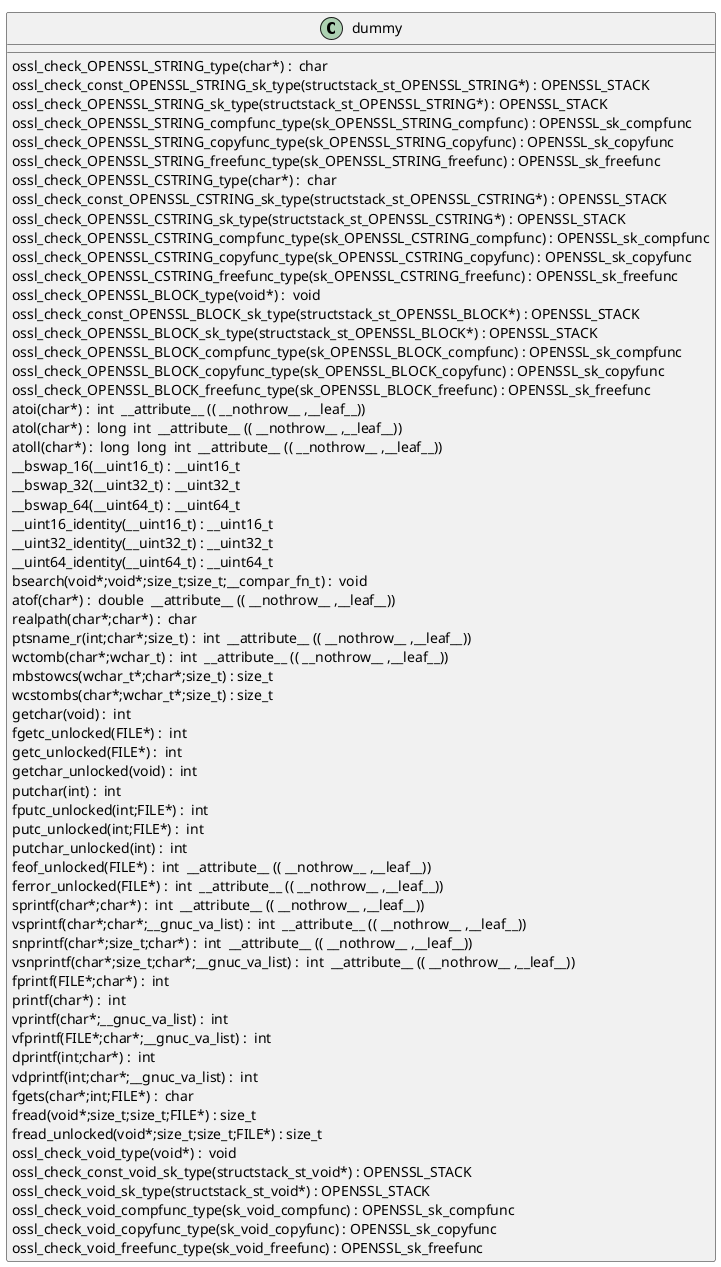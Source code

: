 @startuml
!pragma layout smetana
class dummy {
ossl_check_OPENSSL_STRING_type(char*) :  char  [[[./../../.././qc/apps/lib/app_libctx.c.html#423]]]
ossl_check_const_OPENSSL_STRING_sk_type(structstack_st_OPENSSL_STRING*) : OPENSSL_STACK [[[./../../.././qc/apps/lib/app_libctx.c.html#423]]]
ossl_check_OPENSSL_STRING_sk_type(structstack_st_OPENSSL_STRING*) : OPENSSL_STACK [[[./../../.././qc/apps/lib/app_libctx.c.html#423]]]
ossl_check_OPENSSL_STRING_compfunc_type(sk_OPENSSL_STRING_compfunc) : OPENSSL_sk_compfunc [[[./../../.././qc/apps/lib/app_libctx.c.html#423]]]
ossl_check_OPENSSL_STRING_copyfunc_type(sk_OPENSSL_STRING_copyfunc) : OPENSSL_sk_copyfunc [[[./../../.././qc/apps/lib/app_libctx.c.html#423]]]
ossl_check_OPENSSL_STRING_freefunc_type(sk_OPENSSL_STRING_freefunc) : OPENSSL_sk_freefunc [[[./../../.././qc/apps/lib/app_libctx.c.html#423]]]
ossl_check_OPENSSL_CSTRING_type(char*) :  char  [[[./../../.././qc/apps/lib/app_libctx.c.html#425]]]
ossl_check_const_OPENSSL_CSTRING_sk_type(structstack_st_OPENSSL_CSTRING*) : OPENSSL_STACK [[[./../../.././qc/apps/lib/app_libctx.c.html#425]]]
ossl_check_OPENSSL_CSTRING_sk_type(structstack_st_OPENSSL_CSTRING*) : OPENSSL_STACK [[[./../../.././qc/apps/lib/app_libctx.c.html#425]]]
ossl_check_OPENSSL_CSTRING_compfunc_type(sk_OPENSSL_CSTRING_compfunc) : OPENSSL_sk_compfunc [[[./../../.././qc/apps/lib/app_libctx.c.html#425]]]
ossl_check_OPENSSL_CSTRING_copyfunc_type(sk_OPENSSL_CSTRING_copyfunc) : OPENSSL_sk_copyfunc [[[./../../.././qc/apps/lib/app_libctx.c.html#425]]]
ossl_check_OPENSSL_CSTRING_freefunc_type(sk_OPENSSL_CSTRING_freefunc) : OPENSSL_sk_freefunc [[[./../../.././qc/apps/lib/app_libctx.c.html#425]]]
ossl_check_OPENSSL_BLOCK_type(void*) :  void  [[[./../../.././qc/apps/lib/app_libctx.c.html#428]]]
ossl_check_const_OPENSSL_BLOCK_sk_type(structstack_st_OPENSSL_BLOCK*) : OPENSSL_STACK [[[./../../.././qc/apps/lib/app_libctx.c.html#428]]]
ossl_check_OPENSSL_BLOCK_sk_type(structstack_st_OPENSSL_BLOCK*) : OPENSSL_STACK [[[./../../.././qc/apps/lib/app_libctx.c.html#428]]]
ossl_check_OPENSSL_BLOCK_compfunc_type(sk_OPENSSL_BLOCK_compfunc) : OPENSSL_sk_compfunc [[[./../../.././qc/apps/lib/app_libctx.c.html#428]]]
ossl_check_OPENSSL_BLOCK_copyfunc_type(sk_OPENSSL_BLOCK_copyfunc) : OPENSSL_sk_copyfunc [[[./../../.././qc/apps/lib/app_libctx.c.html#428]]]
ossl_check_OPENSSL_BLOCK_freefunc_type(sk_OPENSSL_BLOCK_freefunc) : OPENSSL_sk_freefunc [[[./../../.././qc/apps/lib/app_libctx.c.html#428]]]
atoi(char*) :  int  __attribute__ (( __nothrow__ ,__leaf__)) [[[./../../.././qc/apps/lib/app_libctx.c.html#765]]]
atol(char*) :  long  int  __attribute__ (( __nothrow__ ,__leaf__)) [[[./../../.././qc/apps/lib/app_libctx.c.html#770]]]
atoll(char*) :  long  long  int  __attribute__ (( __nothrow__ ,__leaf__)) [[[./../../.././qc/apps/lib/app_libctx.c.html#777]]]
__bswap_16(__uint16_t) : __uint16_t [[[./../../.././qc/apps/lib/app_libctx.c.html#939]]]
__bswap_32(__uint32_t) : __uint32_t [[[./../../.././qc/apps/lib/app_libctx.c.html#954]]]
__bswap_64(__uint64_t) : __uint64_t [[[./../../.././qc/apps/lib/app_libctx.c.html#964]]]
__uint16_identity(__uint16_t) : __uint16_t [[[./../../.././qc/apps/lib/app_libctx.c.html#976]]]
__uint32_identity(__uint32_t) : __uint32_t [[[./../../.././qc/apps/lib/app_libctx.c.html#982]]]
__uint64_identity(__uint64_t) : __uint64_t [[[./../../.././qc/apps/lib/app_libctx.c.html#988]]]
bsearch(void*;void*;size_t;size_t;__compar_fn_t) :  void  [[[./../../.././qc/apps/lib/app_libctx.c.html#1656]]]
atof(char*) :  double  __attribute__ (( __nothrow__ ,__leaf__)) [[[./../../.././qc/apps/lib/app_libctx.c.html#18831]]]
realpath(char*;char*) :  char  [[[./../../.././qc/apps/lib/app_libctx.c.html#1]]]
ptsname_r(int;char*;size_t) :  int  __attribute__ (( __nothrow__ ,__leaf__)) [[[./../../.././qc/apps/lib/app_libctx.c.html#1]]]
wctomb(char*;wchar_t) :  int  __attribute__ (( __nothrow__ ,__leaf__)) [[[./../../.././qc/apps/lib/app_libctx.c.html#1]]]
mbstowcs(wchar_t*;char*;size_t) : size_t [[[./../../.././qc/apps/lib/app_libctx.c.html#1]]]
wcstombs(char*;wchar_t*;size_t) : size_t [[[./../../.././qc/apps/lib/app_libctx.c.html#1]]]
getchar(void) :  int  [[[./../../.././qc/apps/lib/app_libctx.c.html#1]]]
fgetc_unlocked(FILE*) :  int  [[[./../../.././qc/apps/lib/app_libctx.c.html#1]]]
getc_unlocked(FILE*) :  int  [[[./../../.././qc/apps/lib/app_libctx.c.html#1]]]
getchar_unlocked(void) :  int  [[[./../../.././qc/apps/lib/app_libctx.c.html#1]]]
putchar(int) :  int  [[[./../../.././qc/apps/lib/app_libctx.c.html#1]]]
fputc_unlocked(int;FILE*) :  int  [[[./../../.././qc/apps/lib/app_libctx.c.html#1]]]
putc_unlocked(int;FILE*) :  int  [[[./../../.././qc/apps/lib/app_libctx.c.html#1]]]
putchar_unlocked(int) :  int  [[[./../../.././qc/apps/lib/app_libctx.c.html#1]]]
feof_unlocked(FILE*) :  int  __attribute__ (( __nothrow__ ,__leaf__)) [[[./../../.././qc/apps/lib/app_libctx.c.html#1]]]
ferror_unlocked(FILE*) :  int  __attribute__ (( __nothrow__ ,__leaf__)) [[[./../../.././qc/apps/lib/app_libctx.c.html#1]]]
sprintf(char*;char*) :  int  __attribute__ (( __nothrow__ ,__leaf__)) [[[./../../.././qc/apps/lib/app_libctx.c.html#1]]]
vsprintf(char*;char*;__gnuc_va_list) :  int  __attribute__ (( __nothrow__ ,__leaf__)) [[[./../../.././qc/apps/lib/app_libctx.c.html#1]]]
snprintf(char*;size_t;char*) :  int  __attribute__ (( __nothrow__ ,__leaf__)) [[[./../../.././qc/apps/lib/app_libctx.c.html#1]]]
vsnprintf(char*;size_t;char*;__gnuc_va_list) :  int  __attribute__ (( __nothrow__ ,__leaf__)) [[[./../../.././qc/apps/lib/app_libctx.c.html#1]]]
fprintf(FILE*;char*) :  int  [[[./../../.././qc/apps/lib/app_libctx.c.html#1]]]
printf(char*) :  int  [[[./../../.././qc/apps/lib/app_libctx.c.html#1]]]
vprintf(char*;__gnuc_va_list) :  int  [[[./../../.././qc/apps/lib/app_libctx.c.html#1]]]
vfprintf(FILE*;char*;__gnuc_va_list) :  int  [[[./../../.././qc/apps/lib/app_libctx.c.html#1]]]
dprintf(int;char*) :  int  [[[./../../.././qc/apps/lib/app_libctx.c.html#1]]]
vdprintf(int;char*;__gnuc_va_list) :  int  [[[./../../.././qc/apps/lib/app_libctx.c.html#1]]]
fgets(char*;int;FILE*) :  char  [[[./../../.././qc/apps/lib/app_libctx.c.html#1]]]
fread(void*;size_t;size_t;FILE*) : size_t [[[./../../.././qc/apps/lib/app_libctx.c.html#1]]]
fread_unlocked(void*;size_t;size_t;FILE*) : size_t [[[./../../.././qc/apps/lib/app_libctx.c.html#1]]]
ossl_check_void_type(void*) :  void  [[[./../../.././qc/apps/lib/app_libctx.c.html#1]]]
ossl_check_const_void_sk_type(structstack_st_void*) : OPENSSL_STACK [[[./../../.././qc/apps/lib/app_libctx.c.html#1]]]
ossl_check_void_sk_type(structstack_st_void*) : OPENSSL_STACK [[[./../../.././qc/apps/lib/app_libctx.c.html#1]]]
ossl_check_void_compfunc_type(sk_void_compfunc) : OPENSSL_sk_compfunc [[[./../../.././qc/apps/lib/app_libctx.c.html#1]]]
ossl_check_void_copyfunc_type(sk_void_copyfunc) : OPENSSL_sk_copyfunc [[[./../../.././qc/apps/lib/app_libctx.c.html#1]]]
ossl_check_void_freefunc_type(sk_void_freefunc) : OPENSSL_sk_freefunc [[[./../../.././qc/apps/lib/app_libctx.c.html#1]]]
} 
@enduml
